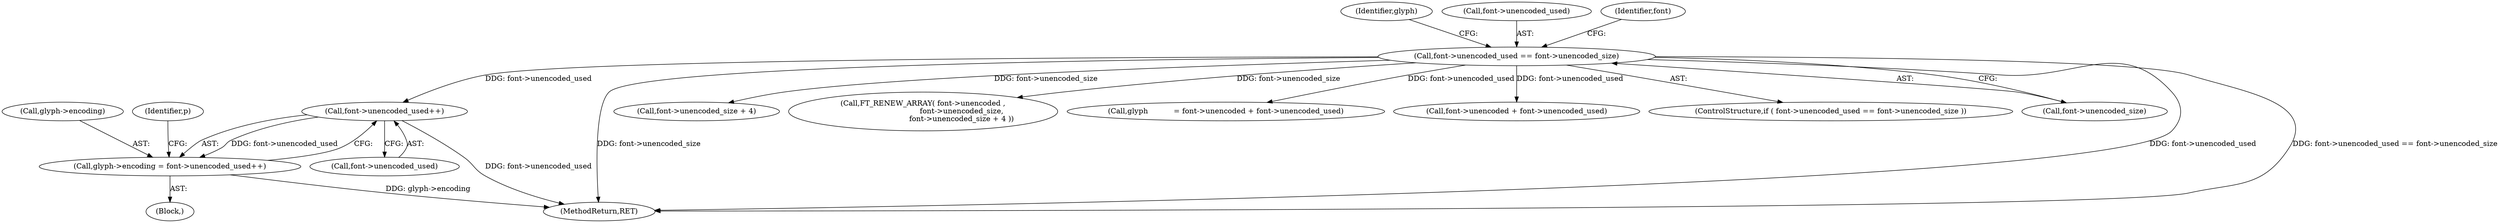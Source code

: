 digraph "0_savannah_7f2e4f4f553f6836be7683f66226afac3fa979b8@pointer" {
"1000748" [label="(Call,font->unencoded_used++)"];
"1000701" [label="(Call,font->unencoded_used == font->unencoded_size)"];
"1000744" [label="(Call,glyph->encoding = font->unencoded_used++)"];
"1001562" [label="(MethodReturn,RET)"];
"1000717" [label="(Call,font->unencoded_size + 4)"];
"1000699" [label="(Block,)"];
"1000701" [label="(Call,font->unencoded_used == font->unencoded_size)"];
"1000729" [label="(Identifier,glyph)"];
"1000710" [label="(Call,FT_RENEW_ARRAY( font->unencoded ,\n                                 font->unencoded_size,\n                                 font->unencoded_size + 4 ))"];
"1000749" [label="(Call,font->unencoded_used)"];
"1000748" [label="(Call,font->unencoded_used++)"];
"1000728" [label="(Call,glyph           = font->unencoded + font->unencoded_used)"];
"1000730" [label="(Call,font->unencoded + font->unencoded_used)"];
"1000759" [label="(Identifier,p)"];
"1000702" [label="(Call,font->unencoded_used)"];
"1000700" [label="(ControlStructure,if ( font->unencoded_used == font->unencoded_size ))"];
"1000712" [label="(Identifier,font)"];
"1000745" [label="(Call,glyph->encoding)"];
"1000705" [label="(Call,font->unencoded_size)"];
"1000744" [label="(Call,glyph->encoding = font->unencoded_used++)"];
"1000748" -> "1000744"  [label="AST: "];
"1000748" -> "1000749"  [label="CFG: "];
"1000749" -> "1000748"  [label="AST: "];
"1000744" -> "1000748"  [label="CFG: "];
"1000748" -> "1001562"  [label="DDG: font->unencoded_used"];
"1000748" -> "1000744"  [label="DDG: font->unencoded_used"];
"1000701" -> "1000748"  [label="DDG: font->unencoded_used"];
"1000701" -> "1000700"  [label="AST: "];
"1000701" -> "1000705"  [label="CFG: "];
"1000702" -> "1000701"  [label="AST: "];
"1000705" -> "1000701"  [label="AST: "];
"1000712" -> "1000701"  [label="CFG: "];
"1000729" -> "1000701"  [label="CFG: "];
"1000701" -> "1001562"  [label="DDG: font->unencoded_used == font->unencoded_size"];
"1000701" -> "1001562"  [label="DDG: font->unencoded_size"];
"1000701" -> "1001562"  [label="DDG: font->unencoded_used"];
"1000701" -> "1000710"  [label="DDG: font->unencoded_size"];
"1000701" -> "1000717"  [label="DDG: font->unencoded_size"];
"1000701" -> "1000728"  [label="DDG: font->unencoded_used"];
"1000701" -> "1000730"  [label="DDG: font->unencoded_used"];
"1000744" -> "1000699"  [label="AST: "];
"1000745" -> "1000744"  [label="AST: "];
"1000759" -> "1000744"  [label="CFG: "];
"1000744" -> "1001562"  [label="DDG: glyph->encoding"];
}
